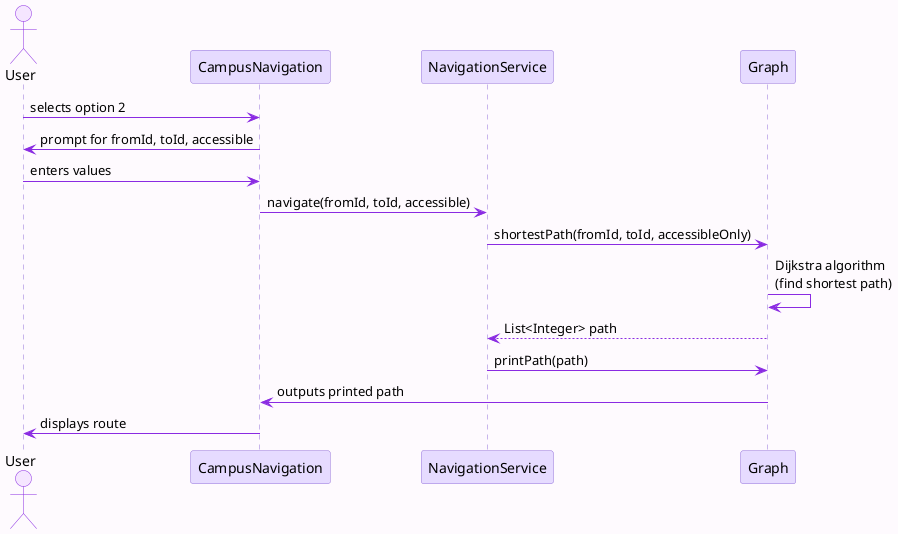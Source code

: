 @startuml
skinparam backgroundColor #fefafe
skinparam sequence {
    ArrowColor #8A2BE2
    LifeLineBorderColor #9370DB
    LifeLineBackgroundColor #f5f0ff
    ParticipantBorderColor #9370DB
    ParticipantBackgroundColor #e6dbff
    ActorBorderColor #8A2BE2
    ActorBackgroundColor #f5e6ff
}

actor User

participant CampusNavigation
participant NavigationService
participant Graph

User -> CampusNavigation : selects option 2
CampusNavigation -> User : prompt for fromId, toId, accessible
User -> CampusNavigation : enters values
CampusNavigation -> NavigationService : navigate(fromId, toId, accessible)
NavigationService -> Graph : shortestPath(fromId, toId, accessibleOnly)
Graph -> Graph : Dijkstra algorithm\n(find shortest path)
Graph --> NavigationService : List<Integer> path
NavigationService -> Graph : printPath(path)
Graph -> CampusNavigation : outputs printed path
CampusNavigation -> User : displays route

@enduml
